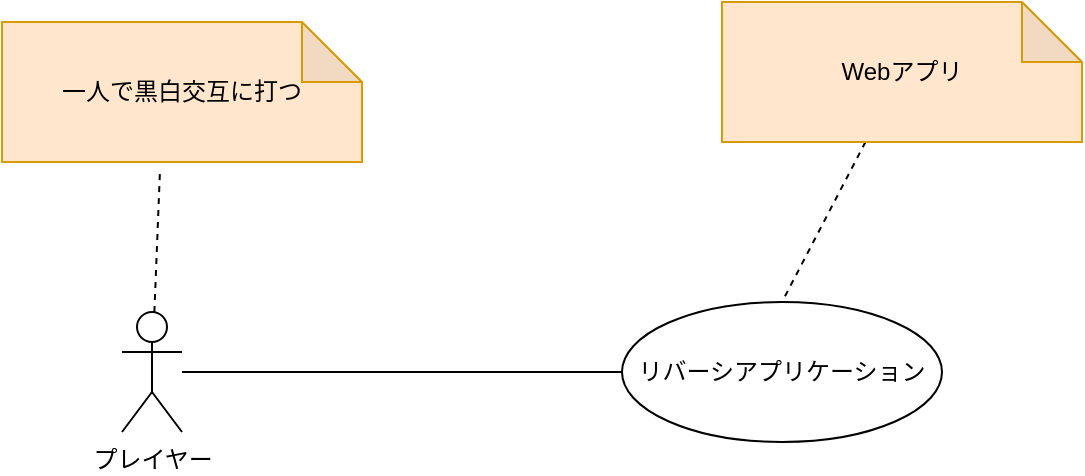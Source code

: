 <mxfile>
    <diagram id="dE-aM5U48Yy4wAJw76b4" name="ページ1">
        <mxGraphModel dx="644" dy="647" grid="1" gridSize="10" guides="1" tooltips="1" connect="1" arrows="1" fold="1" page="1" pageScale="1" pageWidth="827" pageHeight="1169" math="0" shadow="0">
            <root>
                <mxCell id="0"/>
                <mxCell id="1" parent="0"/>
                <mxCell id="2" value="リバーシアプリケーション" style="ellipse;whiteSpace=wrap;html=1;" vertex="1" parent="1">
                    <mxGeometry x="390" y="290" width="160" height="70" as="geometry"/>
                </mxCell>
                <mxCell id="24" style="edgeStyle=none;html=1;entryX=0.439;entryY=1.05;entryDx=0;entryDy=0;entryPerimeter=0;dashed=1;labelBackgroundColor=none;strokeColor=default;strokeWidth=1;fontColor=default;endArrow=none;endFill=0;" edge="1" parent="1" source="3" target="23">
                    <mxGeometry relative="1" as="geometry"/>
                </mxCell>
                <mxCell id="3" value="プレイヤー" style="shape=umlActor;verticalLabelPosition=bottom;verticalAlign=top;html=1;" vertex="1" parent="1">
                    <mxGeometry x="140" y="295" width="30" height="60" as="geometry"/>
                </mxCell>
                <mxCell id="16" value="" style="endArrow=none;edgeStyle=orthogonalEdgeStyle;entryX=0;entryY=0.5;entryDx=0;entryDy=0;strokeWidth=1;labelBackgroundColor=none;fontColor=default;html=1;" edge="1" parent="1" source="3" target="2">
                    <mxGeometry relative="1" as="geometry">
                        <mxPoint x="250" y="310" as="sourcePoint"/>
                        <mxPoint x="410" y="310" as="targetPoint"/>
                    </mxGeometry>
                </mxCell>
                <mxCell id="21" style="edgeStyle=none;html=1;entryX=0.5;entryY=0;entryDx=0;entryDy=0;labelBackgroundColor=none;strokeWidth=1;fontColor=default;strokeColor=default;endArrow=none;endFill=0;dashed=1;" edge="1" parent="1" source="19" target="2">
                    <mxGeometry relative="1" as="geometry"/>
                </mxCell>
                <mxCell id="19" value="Webアプリ" style="shape=note;whiteSpace=wrap;html=1;backgroundOutline=1;darkOpacity=0.05;fillColor=#ffe6cc;strokeColor=#d79b00;" vertex="1" parent="1">
                    <mxGeometry x="440" y="140" width="180" height="70" as="geometry"/>
                </mxCell>
                <mxCell id="23" value="一人で黒白交互に打つ" style="shape=note;whiteSpace=wrap;html=1;backgroundOutline=1;darkOpacity=0.05;fillColor=#ffe6cc;strokeColor=#d79b00;" vertex="1" parent="1">
                    <mxGeometry x="80" y="150" width="180" height="70" as="geometry"/>
                </mxCell>
            </root>
        </mxGraphModel>
    </diagram>
</mxfile>
